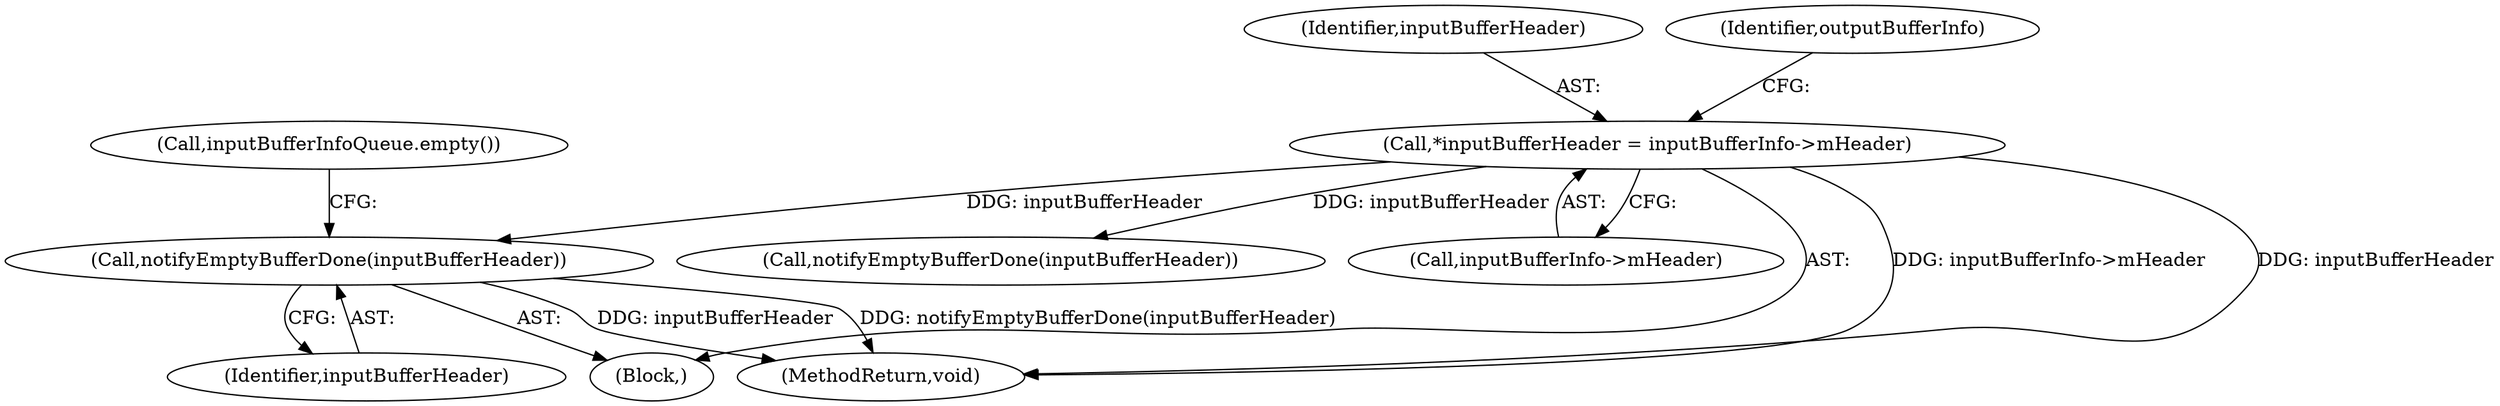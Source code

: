 digraph "0_Android_7fd96ebfc4c9da496c59d7c45e1f62be178e626d@pointer" {
"1000558" [label="(Call,notifyEmptyBufferDone(inputBufferHeader))"];
"1000156" [label="(Call,*inputBufferHeader = inputBufferInfo->mHeader)"];
"1000146" [label="(Call,inputBufferInfoQueue.empty())"];
"1000192" [label="(Call,notifyEmptyBufferDone(inputBufferHeader))"];
"1000558" [label="(Call,notifyEmptyBufferDone(inputBufferHeader))"];
"1000157" [label="(Identifier,inputBufferHeader)"];
"1000560" [label="(MethodReturn,void)"];
"1000156" [label="(Call,*inputBufferHeader = inputBufferInfo->mHeader)"];
"1000158" [label="(Call,inputBufferInfo->mHeader)"];
"1000559" [label="(Identifier,inputBufferHeader)"];
"1000149" [label="(Block,)"];
"1000163" [label="(Identifier,outputBufferInfo)"];
"1000558" -> "1000149"  [label="AST: "];
"1000558" -> "1000559"  [label="CFG: "];
"1000559" -> "1000558"  [label="AST: "];
"1000146" -> "1000558"  [label="CFG: "];
"1000558" -> "1000560"  [label="DDG: notifyEmptyBufferDone(inputBufferHeader)"];
"1000558" -> "1000560"  [label="DDG: inputBufferHeader"];
"1000156" -> "1000558"  [label="DDG: inputBufferHeader"];
"1000156" -> "1000149"  [label="AST: "];
"1000156" -> "1000158"  [label="CFG: "];
"1000157" -> "1000156"  [label="AST: "];
"1000158" -> "1000156"  [label="AST: "];
"1000163" -> "1000156"  [label="CFG: "];
"1000156" -> "1000560"  [label="DDG: inputBufferHeader"];
"1000156" -> "1000560"  [label="DDG: inputBufferInfo->mHeader"];
"1000156" -> "1000192"  [label="DDG: inputBufferHeader"];
}
